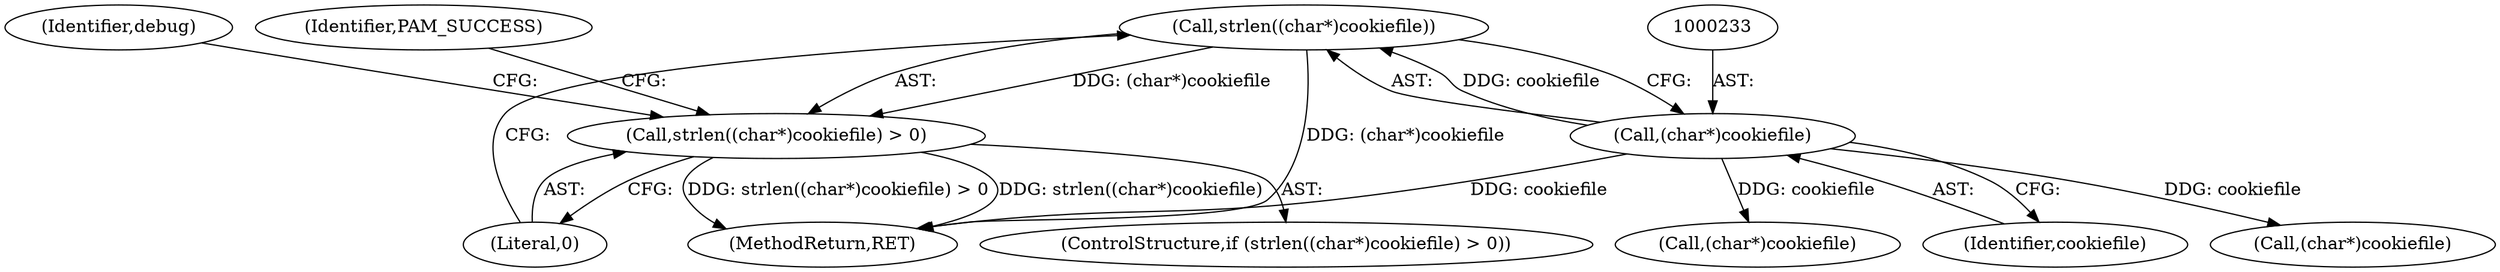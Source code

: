 digraph "1_altlinux_05dafc06cd3dfeb7c4b24942e4e1ae33ff75a123@API" {
"1000231" [label="(Call,strlen((char*)cookiefile))"];
"1000232" [label="(Call,(char*)cookiefile)"];
"1000230" [label="(Call,strlen((char*)cookiefile) > 0)"];
"1000230" [label="(Call,strlen((char*)cookiefile) > 0)"];
"1000238" [label="(Identifier,debug)"];
"1000268" [label="(Identifier,PAM_SUCCESS)"];
"1000229" [label="(ControlStructure,if (strlen((char*)cookiefile) > 0))"];
"1000231" [label="(Call,strlen((char*)cookiefile))"];
"1000234" [label="(Identifier,cookiefile)"];
"1000235" [label="(Literal,0)"];
"1000232" [label="(Call,(char*)cookiefile)"];
"1000269" [label="(MethodReturn,RET)"];
"1000244" [label="(Call,(char*)cookiefile)"];
"1000254" [label="(Call,(char*)cookiefile)"];
"1000231" -> "1000230"  [label="AST: "];
"1000231" -> "1000232"  [label="CFG: "];
"1000232" -> "1000231"  [label="AST: "];
"1000235" -> "1000231"  [label="CFG: "];
"1000231" -> "1000269"  [label="DDG: (char*)cookiefile"];
"1000231" -> "1000230"  [label="DDG: (char*)cookiefile"];
"1000232" -> "1000231"  [label="DDG: cookiefile"];
"1000232" -> "1000234"  [label="CFG: "];
"1000233" -> "1000232"  [label="AST: "];
"1000234" -> "1000232"  [label="AST: "];
"1000232" -> "1000269"  [label="DDG: cookiefile"];
"1000232" -> "1000244"  [label="DDG: cookiefile"];
"1000232" -> "1000254"  [label="DDG: cookiefile"];
"1000230" -> "1000229"  [label="AST: "];
"1000230" -> "1000235"  [label="CFG: "];
"1000235" -> "1000230"  [label="AST: "];
"1000238" -> "1000230"  [label="CFG: "];
"1000268" -> "1000230"  [label="CFG: "];
"1000230" -> "1000269"  [label="DDG: strlen((char*)cookiefile)"];
"1000230" -> "1000269"  [label="DDG: strlen((char*)cookiefile) > 0"];
}
